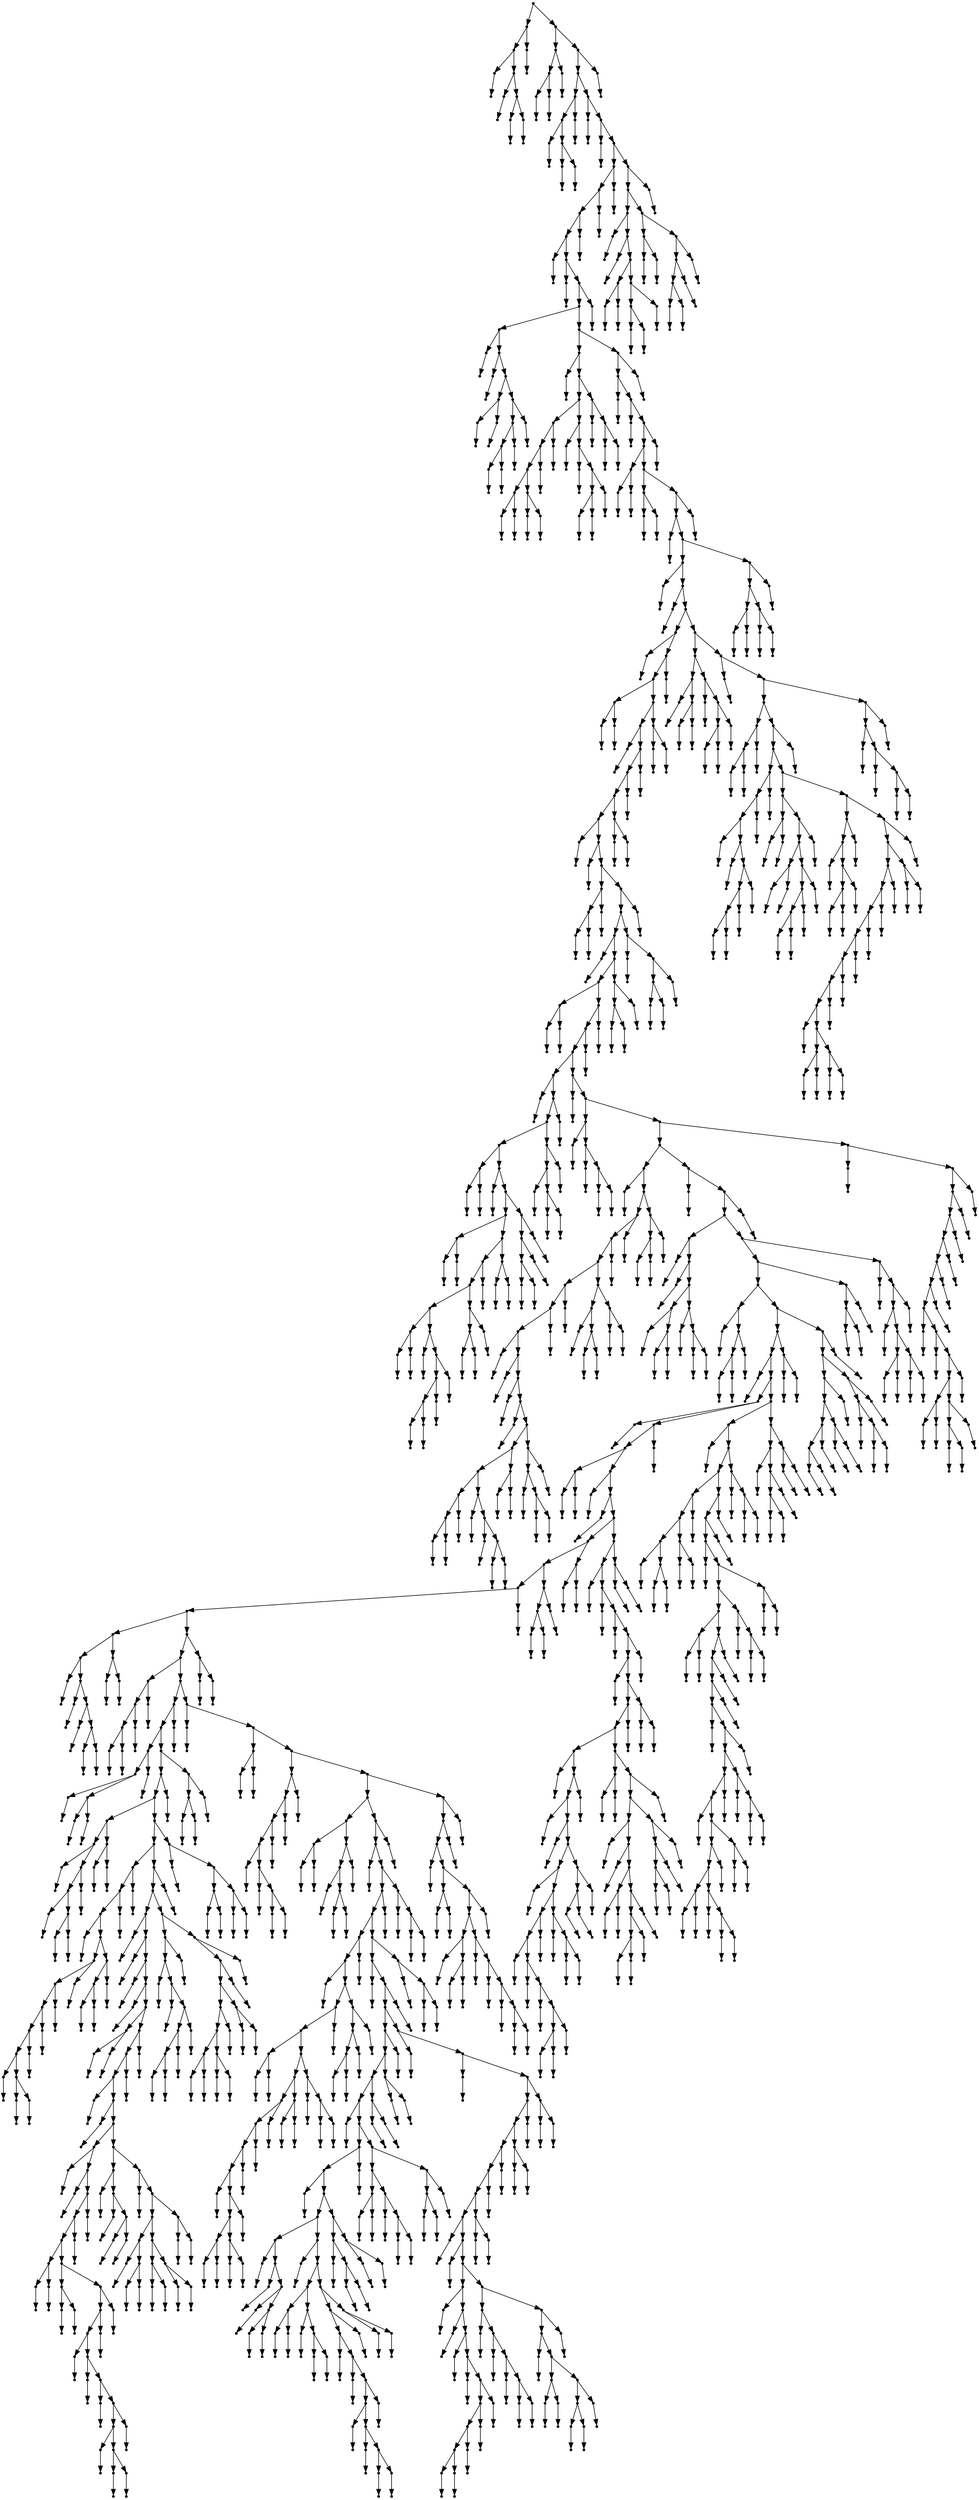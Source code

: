 digraph {
  1849 [shape=point];
  13 [shape=point];
  10 [shape=point];
  1 [shape=point];
  0 [shape=point];
  9 [shape=point];
  3 [shape=point];
  2 [shape=point];
  8 [shape=point];
  5 [shape=point];
  4 [shape=point];
  7 [shape=point];
  6 [shape=point];
  12 [shape=point];
  11 [shape=point];
  1848 [shape=point];
  21 [shape=point];
  18 [shape=point];
  15 [shape=point];
  14 [shape=point];
  17 [shape=point];
  16 [shape=point];
  20 [shape=point];
  19 [shape=point];
  1847 [shape=point];
  1844 [shape=point];
  32 [shape=point];
  29 [shape=point];
  23 [shape=point];
  22 [shape=point];
  28 [shape=point];
  25 [shape=point];
  24 [shape=point];
  27 [shape=point];
  26 [shape=point];
  31 [shape=point];
  30 [shape=point];
  1843 [shape=point];
  34 [shape=point];
  33 [shape=point];
  1842 [shape=point];
  36 [shape=point];
  35 [shape=point];
  1841 [shape=point];
  1799 [shape=point];
  1796 [shape=point];
  1793 [shape=point];
  1790 [shape=point];
  38 [shape=point];
  37 [shape=point];
  1789 [shape=point];
  40 [shape=point];
  39 [shape=point];
  1788 [shape=point];
  1785 [shape=point];
  63 [shape=point];
  42 [shape=point];
  41 [shape=point];
  62 [shape=point];
  44 [shape=point];
  43 [shape=point];
  61 [shape=point];
  49 [shape=point];
  46 [shape=point];
  45 [shape=point];
  48 [shape=point];
  47 [shape=point];
  60 [shape=point];
  57 [shape=point];
  54 [shape=point];
  51 [shape=point];
  50 [shape=point];
  53 [shape=point];
  52 [shape=point];
  56 [shape=point];
  55 [shape=point];
  59 [shape=point];
  58 [shape=point];
  1784 [shape=point];
  107 [shape=point];
  65 [shape=point];
  64 [shape=point];
  106 [shape=point];
  97 [shape=point];
  82 [shape=point];
  79 [shape=point];
  76 [shape=point];
  70 [shape=point];
  67 [shape=point];
  66 [shape=point];
  69 [shape=point];
  68 [shape=point];
  75 [shape=point];
  72 [shape=point];
  71 [shape=point];
  74 [shape=point];
  73 [shape=point];
  78 [shape=point];
  77 [shape=point];
  81 [shape=point];
  80 [shape=point];
  96 [shape=point];
  84 [shape=point];
  83 [shape=point];
  95 [shape=point];
  86 [shape=point];
  85 [shape=point];
  94 [shape=point];
  91 [shape=point];
  88 [shape=point];
  87 [shape=point];
  90 [shape=point];
  89 [shape=point];
  93 [shape=point];
  92 [shape=point];
  105 [shape=point];
  99 [shape=point];
  98 [shape=point];
  104 [shape=point];
  101 [shape=point];
  100 [shape=point];
  103 [shape=point];
  102 [shape=point];
  1783 [shape=point];
  1780 [shape=point];
  109 [shape=point];
  108 [shape=point];
  1779 [shape=point];
  111 [shape=point];
  110 [shape=point];
  1778 [shape=point];
  1775 [shape=point];
  116 [shape=point];
  113 [shape=point];
  112 [shape=point];
  115 [shape=point];
  114 [shape=point];
  1774 [shape=point];
  121 [shape=point];
  118 [shape=point];
  117 [shape=point];
  120 [shape=point];
  119 [shape=point];
  1773 [shape=point];
  1770 [shape=point];
  123 [shape=point];
  122 [shape=point];
  1769 [shape=point];
  1754 [shape=point];
  125 [shape=point];
  124 [shape=point];
  1753 [shape=point];
  127 [shape=point];
  126 [shape=point];
  1752 [shape=point];
  1593 [shape=point];
  129 [shape=point];
  128 [shape=point];
  1592 [shape=point];
  1589 [shape=point];
  134 [shape=point];
  131 [shape=point];
  130 [shape=point];
  133 [shape=point];
  132 [shape=point];
  1588 [shape=point];
  1582 [shape=point];
  136 [shape=point];
  135 [shape=point];
  1581 [shape=point];
  1578 [shape=point];
  1575 [shape=point];
  1569 [shape=point];
  138 [shape=point];
  137 [shape=point];
  1568 [shape=point];
  140 [shape=point];
  139 [shape=point];
  1567 [shape=point];
  148 [shape=point];
  145 [shape=point];
  142 [shape=point];
  141 [shape=point];
  144 [shape=point];
  143 [shape=point];
  147 [shape=point];
  146 [shape=point];
  1566 [shape=point];
  1563 [shape=point];
  1551 [shape=point];
  150 [shape=point];
  149 [shape=point];
  1550 [shape=point];
  1541 [shape=point];
  155 [shape=point];
  152 [shape=point];
  151 [shape=point];
  154 [shape=point];
  153 [shape=point];
  1540 [shape=point];
  1537 [shape=point];
  1534 [shape=point];
  238 [shape=point];
  157 [shape=point];
  156 [shape=point];
  237 [shape=point];
  234 [shape=point];
  222 [shape=point];
  162 [shape=point];
  159 [shape=point];
  158 [shape=point];
  161 [shape=point];
  160 [shape=point];
  221 [shape=point];
  164 [shape=point];
  163 [shape=point];
  220 [shape=point];
  208 [shape=point];
  169 [shape=point];
  166 [shape=point];
  165 [shape=point];
  168 [shape=point];
  167 [shape=point];
  207 [shape=point];
  201 [shape=point];
  198 [shape=point];
  189 [shape=point];
  174 [shape=point];
  171 [shape=point];
  170 [shape=point];
  173 [shape=point];
  172 [shape=point];
  188 [shape=point];
  176 [shape=point];
  175 [shape=point];
  187 [shape=point];
  184 [shape=point];
  181 [shape=point];
  178 [shape=point];
  177 [shape=point];
  180 [shape=point];
  179 [shape=point];
  183 [shape=point];
  182 [shape=point];
  186 [shape=point];
  185 [shape=point];
  197 [shape=point];
  194 [shape=point];
  191 [shape=point];
  190 [shape=point];
  193 [shape=point];
  192 [shape=point];
  196 [shape=point];
  195 [shape=point];
  200 [shape=point];
  199 [shape=point];
  206 [shape=point];
  203 [shape=point];
  202 [shape=point];
  205 [shape=point];
  204 [shape=point];
  219 [shape=point];
  216 [shape=point];
  213 [shape=point];
  210 [shape=point];
  209 [shape=point];
  212 [shape=point];
  211 [shape=point];
  215 [shape=point];
  214 [shape=point];
  218 [shape=point];
  217 [shape=point];
  233 [shape=point];
  230 [shape=point];
  224 [shape=point];
  223 [shape=point];
  229 [shape=point];
  226 [shape=point];
  225 [shape=point];
  228 [shape=point];
  227 [shape=point];
  232 [shape=point];
  231 [shape=point];
  236 [shape=point];
  235 [shape=point];
  1533 [shape=point];
  240 [shape=point];
  239 [shape=point];
  1532 [shape=point];
  251 [shape=point];
  242 [shape=point];
  241 [shape=point];
  250 [shape=point];
  244 [shape=point];
  243 [shape=point];
  249 [shape=point];
  246 [shape=point];
  245 [shape=point];
  248 [shape=point];
  247 [shape=point];
  1531 [shape=point];
  1486 [shape=point];
  340 [shape=point];
  253 [shape=point];
  252 [shape=point];
  339 [shape=point];
  330 [shape=point];
  327 [shape=point];
  324 [shape=point];
  309 [shape=point];
  306 [shape=point];
  303 [shape=point];
  255 [shape=point];
  254 [shape=point];
  302 [shape=point];
  257 [shape=point];
  256 [shape=point];
  301 [shape=point];
  259 [shape=point];
  258 [shape=point];
  300 [shape=point];
  261 [shape=point];
  260 [shape=point];
  299 [shape=point];
  287 [shape=point];
  281 [shape=point];
  269 [shape=point];
  266 [shape=point];
  263 [shape=point];
  262 [shape=point];
  265 [shape=point];
  264 [shape=point];
  268 [shape=point];
  267 [shape=point];
  280 [shape=point];
  271 [shape=point];
  270 [shape=point];
  279 [shape=point];
  273 [shape=point];
  272 [shape=point];
  278 [shape=point];
  275 [shape=point];
  274 [shape=point];
  277 [shape=point];
  276 [shape=point];
  286 [shape=point];
  283 [shape=point];
  282 [shape=point];
  285 [shape=point];
  284 [shape=point];
  298 [shape=point];
  295 [shape=point];
  289 [shape=point];
  288 [shape=point];
  294 [shape=point];
  291 [shape=point];
  290 [shape=point];
  293 [shape=point];
  292 [shape=point];
  297 [shape=point];
  296 [shape=point];
  305 [shape=point];
  304 [shape=point];
  308 [shape=point];
  307 [shape=point];
  323 [shape=point];
  317 [shape=point];
  311 [shape=point];
  310 [shape=point];
  316 [shape=point];
  313 [shape=point];
  312 [shape=point];
  315 [shape=point];
  314 [shape=point];
  322 [shape=point];
  319 [shape=point];
  318 [shape=point];
  321 [shape=point];
  320 [shape=point];
  326 [shape=point];
  325 [shape=point];
  329 [shape=point];
  328 [shape=point];
  338 [shape=point];
  335 [shape=point];
  332 [shape=point];
  331 [shape=point];
  334 [shape=point];
  333 [shape=point];
  337 [shape=point];
  336 [shape=point];
  1485 [shape=point];
  342 [shape=point];
  341 [shape=point];
  1484 [shape=point];
  1481 [shape=point];
  365 [shape=point];
  344 [shape=point];
  343 [shape=point];
  364 [shape=point];
  346 [shape=point];
  345 [shape=point];
  363 [shape=point];
  354 [shape=point];
  348 [shape=point];
  347 [shape=point];
  353 [shape=point];
  350 [shape=point];
  349 [shape=point];
  352 [shape=point];
  351 [shape=point];
  362 [shape=point];
  356 [shape=point];
  355 [shape=point];
  361 [shape=point];
  358 [shape=point];
  357 [shape=point];
  360 [shape=point];
  359 [shape=point];
  1480 [shape=point];
  1459 [shape=point];
  1450 [shape=point];
  376 [shape=point];
  367 [shape=point];
  366 [shape=point];
  375 [shape=point];
  372 [shape=point];
  369 [shape=point];
  368 [shape=point];
  371 [shape=point];
  370 [shape=point];
  374 [shape=point];
  373 [shape=point];
  1449 [shape=point];
  1416 [shape=point];
  1410 [shape=point];
  378 [shape=point];
  377 [shape=point];
  1409 [shape=point];
  1277 [shape=point];
  380 [shape=point];
  379 [shape=point];
  1276 [shape=point];
  1273 [shape=point];
  385 [shape=point];
  382 [shape=point];
  381 [shape=point];
  384 [shape=point];
  383 [shape=point];
  1272 [shape=point];
  387 [shape=point];
  386 [shape=point];
  1271 [shape=point];
  389 [shape=point];
  388 [shape=point];
  1270 [shape=point];
  1141 [shape=point];
  1135 [shape=point];
  1126 [shape=point];
  1123 [shape=point];
  409 [shape=point];
  403 [shape=point];
  391 [shape=point];
  390 [shape=point];
  402 [shape=point];
  393 [shape=point];
  392 [shape=point];
  401 [shape=point];
  395 [shape=point];
  394 [shape=point];
  400 [shape=point];
  397 [shape=point];
  396 [shape=point];
  399 [shape=point];
  398 [shape=point];
  408 [shape=point];
  405 [shape=point];
  404 [shape=point];
  407 [shape=point];
  406 [shape=point];
  1122 [shape=point];
  1116 [shape=point];
  420 [shape=point];
  417 [shape=point];
  414 [shape=point];
  411 [shape=point];
  410 [shape=point];
  413 [shape=point];
  412 [shape=point];
  416 [shape=point];
  415 [shape=point];
  419 [shape=point];
  418 [shape=point];
  1115 [shape=point];
  695 [shape=point];
  692 [shape=point];
  431 [shape=point];
  428 [shape=point];
  422 [shape=point];
  421 [shape=point];
  427 [shape=point];
  424 [shape=point];
  423 [shape=point];
  426 [shape=point];
  425 [shape=point];
  430 [shape=point];
  429 [shape=point];
  691 [shape=point];
  682 [shape=point];
  679 [shape=point];
  451 [shape=point];
  445 [shape=point];
  433 [shape=point];
  432 [shape=point];
  444 [shape=point];
  441 [shape=point];
  435 [shape=point];
  434 [shape=point];
  440 [shape=point];
  437 [shape=point];
  436 [shape=point];
  439 [shape=point];
  438 [shape=point];
  443 [shape=point];
  442 [shape=point];
  450 [shape=point];
  447 [shape=point];
  446 [shape=point];
  449 [shape=point];
  448 [shape=point];
  678 [shape=point];
  663 [shape=point];
  489 [shape=point];
  486 [shape=point];
  483 [shape=point];
  453 [shape=point];
  452 [shape=point];
  482 [shape=point];
  473 [shape=point];
  470 [shape=point];
  467 [shape=point];
  464 [shape=point];
  461 [shape=point];
  455 [shape=point];
  454 [shape=point];
  460 [shape=point];
  457 [shape=point];
  456 [shape=point];
  459 [shape=point];
  458 [shape=point];
  463 [shape=point];
  462 [shape=point];
  466 [shape=point];
  465 [shape=point];
  469 [shape=point];
  468 [shape=point];
  472 [shape=point];
  471 [shape=point];
  481 [shape=point];
  478 [shape=point];
  475 [shape=point];
  474 [shape=point];
  477 [shape=point];
  476 [shape=point];
  480 [shape=point];
  479 [shape=point];
  485 [shape=point];
  484 [shape=point];
  488 [shape=point];
  487 [shape=point];
  662 [shape=point];
  659 [shape=point];
  611 [shape=point];
  491 [shape=point];
  490 [shape=point];
  610 [shape=point];
  493 [shape=point];
  492 [shape=point];
  609 [shape=point];
  495 [shape=point];
  494 [shape=point];
  608 [shape=point];
  497 [shape=point];
  496 [shape=point];
  607 [shape=point];
  502 [shape=point];
  499 [shape=point];
  498 [shape=point];
  501 [shape=point];
  500 [shape=point];
  606 [shape=point];
  603 [shape=point];
  600 [shape=point];
  504 [shape=point];
  503 [shape=point];
  599 [shape=point];
  506 [shape=point];
  505 [shape=point];
  598 [shape=point];
  556 [shape=point];
  508 [shape=point];
  507 [shape=point];
  555 [shape=point];
  510 [shape=point];
  509 [shape=point];
  554 [shape=point];
  551 [shape=point];
  548 [shape=point];
  515 [shape=point];
  512 [shape=point];
  511 [shape=point];
  514 [shape=point];
  513 [shape=point];
  547 [shape=point];
  520 [shape=point];
  517 [shape=point];
  516 [shape=point];
  519 [shape=point];
  518 [shape=point];
  546 [shape=point];
  543 [shape=point];
  540 [shape=point];
  522 [shape=point];
  521 [shape=point];
  539 [shape=point];
  524 [shape=point];
  523 [shape=point];
  538 [shape=point];
  526 [shape=point];
  525 [shape=point];
  537 [shape=point];
  534 [shape=point];
  528 [shape=point];
  527 [shape=point];
  533 [shape=point];
  530 [shape=point];
  529 [shape=point];
  532 [shape=point];
  531 [shape=point];
  536 [shape=point];
  535 [shape=point];
  542 [shape=point];
  541 [shape=point];
  545 [shape=point];
  544 [shape=point];
  550 [shape=point];
  549 [shape=point];
  553 [shape=point];
  552 [shape=point];
  597 [shape=point];
  567 [shape=point];
  558 [shape=point];
  557 [shape=point];
  566 [shape=point];
  560 [shape=point];
  559 [shape=point];
  565 [shape=point];
  562 [shape=point];
  561 [shape=point];
  564 [shape=point];
  563 [shape=point];
  596 [shape=point];
  569 [shape=point];
  568 [shape=point];
  595 [shape=point];
  589 [shape=point];
  577 [shape=point];
  571 [shape=point];
  570 [shape=point];
  576 [shape=point];
  573 [shape=point];
  572 [shape=point];
  575 [shape=point];
  574 [shape=point];
  588 [shape=point];
  582 [shape=point];
  579 [shape=point];
  578 [shape=point];
  581 [shape=point];
  580 [shape=point];
  587 [shape=point];
  584 [shape=point];
  583 [shape=point];
  586 [shape=point];
  585 [shape=point];
  594 [shape=point];
  591 [shape=point];
  590 [shape=point];
  593 [shape=point];
  592 [shape=point];
  602 [shape=point];
  601 [shape=point];
  605 [shape=point];
  604 [shape=point];
  658 [shape=point];
  631 [shape=point];
  628 [shape=point];
  613 [shape=point];
  612 [shape=point];
  627 [shape=point];
  615 [shape=point];
  614 [shape=point];
  626 [shape=point];
  623 [shape=point];
  620 [shape=point];
  617 [shape=point];
  616 [shape=point];
  619 [shape=point];
  618 [shape=point];
  622 [shape=point];
  621 [shape=point];
  625 [shape=point];
  624 [shape=point];
  630 [shape=point];
  629 [shape=point];
  657 [shape=point];
  654 [shape=point];
  651 [shape=point];
  645 [shape=point];
  642 [shape=point];
  636 [shape=point];
  633 [shape=point];
  632 [shape=point];
  635 [shape=point];
  634 [shape=point];
  641 [shape=point];
  638 [shape=point];
  637 [shape=point];
  640 [shape=point];
  639 [shape=point];
  644 [shape=point];
  643 [shape=point];
  650 [shape=point];
  647 [shape=point];
  646 [shape=point];
  649 [shape=point];
  648 [shape=point];
  653 [shape=point];
  652 [shape=point];
  656 [shape=point];
  655 [shape=point];
  661 [shape=point];
  660 [shape=point];
  677 [shape=point];
  665 [shape=point];
  664 [shape=point];
  676 [shape=point];
  670 [shape=point];
  667 [shape=point];
  666 [shape=point];
  669 [shape=point];
  668 [shape=point];
  675 [shape=point];
  672 [shape=point];
  671 [shape=point];
  674 [shape=point];
  673 [shape=point];
  681 [shape=point];
  680 [shape=point];
  690 [shape=point];
  687 [shape=point];
  684 [shape=point];
  683 [shape=point];
  686 [shape=point];
  685 [shape=point];
  689 [shape=point];
  688 [shape=point];
  694 [shape=point];
  693 [shape=point];
  1114 [shape=point];
  697 [shape=point];
  696 [shape=point];
  1113 [shape=point];
  702 [shape=point];
  699 [shape=point];
  698 [shape=point];
  701 [shape=point];
  700 [shape=point];
  1112 [shape=point];
  722 [shape=point];
  719 [shape=point];
  716 [shape=point];
  713 [shape=point];
  704 [shape=point];
  703 [shape=point];
  712 [shape=point];
  706 [shape=point];
  705 [shape=point];
  711 [shape=point];
  708 [shape=point];
  707 [shape=point];
  710 [shape=point];
  709 [shape=point];
  715 [shape=point];
  714 [shape=point];
  718 [shape=point];
  717 [shape=point];
  721 [shape=point];
  720 [shape=point];
  1111 [shape=point];
  1069 [shape=point];
  739 [shape=point];
  727 [shape=point];
  724 [shape=point];
  723 [shape=point];
  726 [shape=point];
  725 [shape=point];
  738 [shape=point];
  735 [shape=point];
  729 [shape=point];
  728 [shape=point];
  734 [shape=point];
  731 [shape=point];
  730 [shape=point];
  733 [shape=point];
  732 [shape=point];
  737 [shape=point];
  736 [shape=point];
  1068 [shape=point];
  1065 [shape=point];
  741 [shape=point];
  740 [shape=point];
  1064 [shape=point];
  1055 [shape=point];
  1052 [shape=point];
  809 [shape=point];
  806 [shape=point];
  743 [shape=point];
  742 [shape=point];
  805 [shape=point];
  793 [shape=point];
  790 [shape=point];
  748 [shape=point];
  745 [shape=point];
  744 [shape=point];
  747 [shape=point];
  746 [shape=point];
  789 [shape=point];
  780 [shape=point];
  774 [shape=point];
  771 [shape=point];
  768 [shape=point];
  765 [shape=point];
  750 [shape=point];
  749 [shape=point];
  764 [shape=point];
  761 [shape=point];
  755 [shape=point];
  752 [shape=point];
  751 [shape=point];
  754 [shape=point];
  753 [shape=point];
  760 [shape=point];
  757 [shape=point];
  756 [shape=point];
  759 [shape=point];
  758 [shape=point];
  763 [shape=point];
  762 [shape=point];
  767 [shape=point];
  766 [shape=point];
  770 [shape=point];
  769 [shape=point];
  773 [shape=point];
  772 [shape=point];
  779 [shape=point];
  776 [shape=point];
  775 [shape=point];
  778 [shape=point];
  777 [shape=point];
  788 [shape=point];
  782 [shape=point];
  781 [shape=point];
  787 [shape=point];
  784 [shape=point];
  783 [shape=point];
  786 [shape=point];
  785 [shape=point];
  792 [shape=point];
  791 [shape=point];
  804 [shape=point];
  801 [shape=point];
  798 [shape=point];
  795 [shape=point];
  794 [shape=point];
  797 [shape=point];
  796 [shape=point];
  800 [shape=point];
  799 [shape=point];
  803 [shape=point];
  802 [shape=point];
  808 [shape=point];
  807 [shape=point];
  1051 [shape=point];
  1042 [shape=point];
  811 [shape=point];
  810 [shape=point];
  1041 [shape=point];
  1038 [shape=point];
  936 [shape=point];
  933 [shape=point];
  927 [shape=point];
  921 [shape=point];
  813 [shape=point];
  812 [shape=point];
  920 [shape=point];
  896 [shape=point];
  893 [shape=point];
  815 [shape=point];
  814 [shape=point];
  892 [shape=point];
  877 [shape=point];
  829 [shape=point];
  817 [shape=point];
  816 [shape=point];
  828 [shape=point];
  819 [shape=point];
  818 [shape=point];
  827 [shape=point];
  821 [shape=point];
  820 [shape=point];
  826 [shape=point];
  823 [shape=point];
  822 [shape=point];
  825 [shape=point];
  824 [shape=point];
  876 [shape=point];
  831 [shape=point];
  830 [shape=point];
  875 [shape=point];
  845 [shape=point];
  836 [shape=point];
  833 [shape=point];
  832 [shape=point];
  835 [shape=point];
  834 [shape=point];
  844 [shape=point];
  838 [shape=point];
  837 [shape=point];
  843 [shape=point];
  840 [shape=point];
  839 [shape=point];
  842 [shape=point];
  841 [shape=point];
  874 [shape=point];
  868 [shape=point];
  865 [shape=point];
  847 [shape=point];
  846 [shape=point];
  864 [shape=point];
  849 [shape=point];
  848 [shape=point];
  863 [shape=point];
  860 [shape=point];
  851 [shape=point];
  850 [shape=point];
  859 [shape=point];
  853 [shape=point];
  852 [shape=point];
  858 [shape=point];
  855 [shape=point];
  854 [shape=point];
  857 [shape=point];
  856 [shape=point];
  862 [shape=point];
  861 [shape=point];
  867 [shape=point];
  866 [shape=point];
  873 [shape=point];
  870 [shape=point];
  869 [shape=point];
  872 [shape=point];
  871 [shape=point];
  891 [shape=point];
  885 [shape=point];
  879 [shape=point];
  878 [shape=point];
  884 [shape=point];
  881 [shape=point];
  880 [shape=point];
  883 [shape=point];
  882 [shape=point];
  890 [shape=point];
  887 [shape=point];
  886 [shape=point];
  889 [shape=point];
  888 [shape=point];
  895 [shape=point];
  894 [shape=point];
  919 [shape=point];
  910 [shape=point];
  901 [shape=point];
  898 [shape=point];
  897 [shape=point];
  900 [shape=point];
  899 [shape=point];
  909 [shape=point];
  903 [shape=point];
  902 [shape=point];
  908 [shape=point];
  905 [shape=point];
  904 [shape=point];
  907 [shape=point];
  906 [shape=point];
  918 [shape=point];
  915 [shape=point];
  912 [shape=point];
  911 [shape=point];
  914 [shape=point];
  913 [shape=point];
  917 [shape=point];
  916 [shape=point];
  926 [shape=point];
  923 [shape=point];
  922 [shape=point];
  925 [shape=point];
  924 [shape=point];
  932 [shape=point];
  929 [shape=point];
  928 [shape=point];
  931 [shape=point];
  930 [shape=point];
  935 [shape=point];
  934 [shape=point];
  1037 [shape=point];
  938 [shape=point];
  937 [shape=point];
  1036 [shape=point];
  940 [shape=point];
  939 [shape=point];
  1035 [shape=point];
  1029 [shape=point];
  1026 [shape=point];
  1020 [shape=point];
  1017 [shape=point];
  1014 [shape=point];
  1008 [shape=point];
  942 [shape=point];
  941 [shape=point];
  1007 [shape=point];
  944 [shape=point];
  943 [shape=point];
  1006 [shape=point];
  970 [shape=point];
  946 [shape=point];
  945 [shape=point];
  969 [shape=point];
  948 [shape=point];
  947 [shape=point];
  968 [shape=point];
  950 [shape=point];
  949 [shape=point];
  967 [shape=point];
  952 [shape=point];
  951 [shape=point];
  966 [shape=point];
  963 [shape=point];
  960 [shape=point];
  957 [shape=point];
  954 [shape=point];
  953 [shape=point];
  956 [shape=point];
  955 [shape=point];
  959 [shape=point];
  958 [shape=point];
  962 [shape=point];
  961 [shape=point];
  965 [shape=point];
  964 [shape=point];
  1005 [shape=point];
  984 [shape=point];
  972 [shape=point];
  971 [shape=point];
  983 [shape=point];
  974 [shape=point];
  973 [shape=point];
  982 [shape=point];
  976 [shape=point];
  975 [shape=point];
  981 [shape=point];
  978 [shape=point];
  977 [shape=point];
  980 [shape=point];
  979 [shape=point];
  1004 [shape=point];
  1001 [shape=point];
  986 [shape=point];
  985 [shape=point];
  1000 [shape=point];
  991 [shape=point];
  988 [shape=point];
  987 [shape=point];
  990 [shape=point];
  989 [shape=point];
  999 [shape=point];
  996 [shape=point];
  993 [shape=point];
  992 [shape=point];
  995 [shape=point];
  994 [shape=point];
  998 [shape=point];
  997 [shape=point];
  1003 [shape=point];
  1002 [shape=point];
  1013 [shape=point];
  1010 [shape=point];
  1009 [shape=point];
  1012 [shape=point];
  1011 [shape=point];
  1016 [shape=point];
  1015 [shape=point];
  1019 [shape=point];
  1018 [shape=point];
  1025 [shape=point];
  1022 [shape=point];
  1021 [shape=point];
  1024 [shape=point];
  1023 [shape=point];
  1028 [shape=point];
  1027 [shape=point];
  1034 [shape=point];
  1031 [shape=point];
  1030 [shape=point];
  1033 [shape=point];
  1032 [shape=point];
  1040 [shape=point];
  1039 [shape=point];
  1050 [shape=point];
  1044 [shape=point];
  1043 [shape=point];
  1049 [shape=point];
  1046 [shape=point];
  1045 [shape=point];
  1048 [shape=point];
  1047 [shape=point];
  1054 [shape=point];
  1053 [shape=point];
  1063 [shape=point];
  1057 [shape=point];
  1056 [shape=point];
  1062 [shape=point];
  1059 [shape=point];
  1058 [shape=point];
  1061 [shape=point];
  1060 [shape=point];
  1067 [shape=point];
  1066 [shape=point];
  1110 [shape=point];
  1107 [shape=point];
  1104 [shape=point];
  1071 [shape=point];
  1070 [shape=point];
  1103 [shape=point];
  1076 [shape=point];
  1073 [shape=point];
  1072 [shape=point];
  1075 [shape=point];
  1074 [shape=point];
  1102 [shape=point];
  1099 [shape=point];
  1084 [shape=point];
  1078 [shape=point];
  1077 [shape=point];
  1083 [shape=point];
  1080 [shape=point];
  1079 [shape=point];
  1082 [shape=point];
  1081 [shape=point];
  1098 [shape=point];
  1086 [shape=point];
  1085 [shape=point];
  1097 [shape=point];
  1088 [shape=point];
  1087 [shape=point];
  1096 [shape=point];
  1090 [shape=point];
  1089 [shape=point];
  1095 [shape=point];
  1092 [shape=point];
  1091 [shape=point];
  1094 [shape=point];
  1093 [shape=point];
  1101 [shape=point];
  1100 [shape=point];
  1106 [shape=point];
  1105 [shape=point];
  1109 [shape=point];
  1108 [shape=point];
  1121 [shape=point];
  1118 [shape=point];
  1117 [shape=point];
  1120 [shape=point];
  1119 [shape=point];
  1125 [shape=point];
  1124 [shape=point];
  1134 [shape=point];
  1131 [shape=point];
  1128 [shape=point];
  1127 [shape=point];
  1130 [shape=point];
  1129 [shape=point];
  1133 [shape=point];
  1132 [shape=point];
  1140 [shape=point];
  1137 [shape=point];
  1136 [shape=point];
  1139 [shape=point];
  1138 [shape=point];
  1269 [shape=point];
  1263 [shape=point];
  1143 [shape=point];
  1142 [shape=point];
  1262 [shape=point];
  1145 [shape=point];
  1144 [shape=point];
  1261 [shape=point];
  1147 [shape=point];
  1146 [shape=point];
  1260 [shape=point];
  1257 [shape=point];
  1149 [shape=point];
  1148 [shape=point];
  1256 [shape=point];
  1250 [shape=point];
  1247 [shape=point];
  1202 [shape=point];
  1151 [shape=point];
  1150 [shape=point];
  1201 [shape=point];
  1198 [shape=point];
  1153 [shape=point];
  1152 [shape=point];
  1197 [shape=point];
  1155 [shape=point];
  1154 [shape=point];
  1196 [shape=point];
  1187 [shape=point];
  1157 [shape=point];
  1156 [shape=point];
  1186 [shape=point];
  1177 [shape=point];
  1174 [shape=point];
  1159 [shape=point];
  1158 [shape=point];
  1173 [shape=point];
  1161 [shape=point];
  1160 [shape=point];
  1172 [shape=point];
  1163 [shape=point];
  1162 [shape=point];
  1171 [shape=point];
  1168 [shape=point];
  1165 [shape=point];
  1164 [shape=point];
  1167 [shape=point];
  1166 [shape=point];
  1170 [shape=point];
  1169 [shape=point];
  1176 [shape=point];
  1175 [shape=point];
  1185 [shape=point];
  1179 [shape=point];
  1178 [shape=point];
  1184 [shape=point];
  1181 [shape=point];
  1180 [shape=point];
  1183 [shape=point];
  1182 [shape=point];
  1195 [shape=point];
  1192 [shape=point];
  1189 [shape=point];
  1188 [shape=point];
  1191 [shape=point];
  1190 [shape=point];
  1194 [shape=point];
  1193 [shape=point];
  1200 [shape=point];
  1199 [shape=point];
  1246 [shape=point];
  1207 [shape=point];
  1204 [shape=point];
  1203 [shape=point];
  1206 [shape=point];
  1205 [shape=point];
  1245 [shape=point];
  1242 [shape=point];
  1230 [shape=point];
  1209 [shape=point];
  1208 [shape=point];
  1229 [shape=point];
  1211 [shape=point];
  1210 [shape=point];
  1228 [shape=point];
  1216 [shape=point];
  1213 [shape=point];
  1212 [shape=point];
  1215 [shape=point];
  1214 [shape=point];
  1227 [shape=point];
  1224 [shape=point];
  1221 [shape=point];
  1218 [shape=point];
  1217 [shape=point];
  1220 [shape=point];
  1219 [shape=point];
  1223 [shape=point];
  1222 [shape=point];
  1226 [shape=point];
  1225 [shape=point];
  1241 [shape=point];
  1238 [shape=point];
  1235 [shape=point];
  1232 [shape=point];
  1231 [shape=point];
  1234 [shape=point];
  1233 [shape=point];
  1237 [shape=point];
  1236 [shape=point];
  1240 [shape=point];
  1239 [shape=point];
  1244 [shape=point];
  1243 [shape=point];
  1249 [shape=point];
  1248 [shape=point];
  1255 [shape=point];
  1252 [shape=point];
  1251 [shape=point];
  1254 [shape=point];
  1253 [shape=point];
  1259 [shape=point];
  1258 [shape=point];
  1268 [shape=point];
  1265 [shape=point];
  1264 [shape=point];
  1267 [shape=point];
  1266 [shape=point];
  1275 [shape=point];
  1274 [shape=point];
  1408 [shape=point];
  1390 [shape=point];
  1279 [shape=point];
  1278 [shape=point];
  1389 [shape=point];
  1380 [shape=point];
  1296 [shape=point];
  1293 [shape=point];
  1287 [shape=point];
  1281 [shape=point];
  1280 [shape=point];
  1286 [shape=point];
  1283 [shape=point];
  1282 [shape=point];
  1285 [shape=point];
  1284 [shape=point];
  1292 [shape=point];
  1289 [shape=point];
  1288 [shape=point];
  1291 [shape=point];
  1290 [shape=point];
  1295 [shape=point];
  1294 [shape=point];
  1379 [shape=point];
  1376 [shape=point];
  1373 [shape=point];
  1298 [shape=point];
  1297 [shape=point];
  1372 [shape=point];
  1366 [shape=point];
  1357 [shape=point];
  1303 [shape=point];
  1300 [shape=point];
  1299 [shape=point];
  1302 [shape=point];
  1301 [shape=point];
  1356 [shape=point];
  1353 [shape=point];
  1350 [shape=point];
  1347 [shape=point];
  1305 [shape=point];
  1304 [shape=point];
  1346 [shape=point];
  1343 [shape=point];
  1334 [shape=point];
  1331 [shape=point];
  1307 [shape=point];
  1306 [shape=point];
  1330 [shape=point];
  1324 [shape=point];
  1321 [shape=point];
  1312 [shape=point];
  1309 [shape=point];
  1308 [shape=point];
  1311 [shape=point];
  1310 [shape=point];
  1320 [shape=point];
  1314 [shape=point];
  1313 [shape=point];
  1319 [shape=point];
  1316 [shape=point];
  1315 [shape=point];
  1318 [shape=point];
  1317 [shape=point];
  1323 [shape=point];
  1322 [shape=point];
  1329 [shape=point];
  1326 [shape=point];
  1325 [shape=point];
  1328 [shape=point];
  1327 [shape=point];
  1333 [shape=point];
  1332 [shape=point];
  1342 [shape=point];
  1336 [shape=point];
  1335 [shape=point];
  1341 [shape=point];
  1338 [shape=point];
  1337 [shape=point];
  1340 [shape=point];
  1339 [shape=point];
  1345 [shape=point];
  1344 [shape=point];
  1349 [shape=point];
  1348 [shape=point];
  1352 [shape=point];
  1351 [shape=point];
  1355 [shape=point];
  1354 [shape=point];
  1365 [shape=point];
  1359 [shape=point];
  1358 [shape=point];
  1364 [shape=point];
  1361 [shape=point];
  1360 [shape=point];
  1363 [shape=point];
  1362 [shape=point];
  1371 [shape=point];
  1368 [shape=point];
  1367 [shape=point];
  1370 [shape=point];
  1369 [shape=point];
  1375 [shape=point];
  1374 [shape=point];
  1378 [shape=point];
  1377 [shape=point];
  1388 [shape=point];
  1382 [shape=point];
  1381 [shape=point];
  1387 [shape=point];
  1384 [shape=point];
  1383 [shape=point];
  1386 [shape=point];
  1385 [shape=point];
  1407 [shape=point];
  1401 [shape=point];
  1392 [shape=point];
  1391 [shape=point];
  1400 [shape=point];
  1397 [shape=point];
  1394 [shape=point];
  1393 [shape=point];
  1396 [shape=point];
  1395 [shape=point];
  1399 [shape=point];
  1398 [shape=point];
  1406 [shape=point];
  1403 [shape=point];
  1402 [shape=point];
  1405 [shape=point];
  1404 [shape=point];
  1415 [shape=point];
  1412 [shape=point];
  1411 [shape=point];
  1414 [shape=point];
  1413 [shape=point];
  1448 [shape=point];
  1445 [shape=point];
  1433 [shape=point];
  1430 [shape=point];
  1424 [shape=point];
  1421 [shape=point];
  1418 [shape=point];
  1417 [shape=point];
  1420 [shape=point];
  1419 [shape=point];
  1423 [shape=point];
  1422 [shape=point];
  1429 [shape=point];
  1426 [shape=point];
  1425 [shape=point];
  1428 [shape=point];
  1427 [shape=point];
  1432 [shape=point];
  1431 [shape=point];
  1444 [shape=point];
  1441 [shape=point];
  1435 [shape=point];
  1434 [shape=point];
  1440 [shape=point];
  1437 [shape=point];
  1436 [shape=point];
  1439 [shape=point];
  1438 [shape=point];
  1443 [shape=point];
  1442 [shape=point];
  1447 [shape=point];
  1446 [shape=point];
  1458 [shape=point];
  1455 [shape=point];
  1452 [shape=point];
  1451 [shape=point];
  1454 [shape=point];
  1453 [shape=point];
  1457 [shape=point];
  1456 [shape=point];
  1479 [shape=point];
  1461 [shape=point];
  1460 [shape=point];
  1478 [shape=point];
  1475 [shape=point];
  1463 [shape=point];
  1462 [shape=point];
  1474 [shape=point];
  1468 [shape=point];
  1465 [shape=point];
  1464 [shape=point];
  1467 [shape=point];
  1466 [shape=point];
  1473 [shape=point];
  1470 [shape=point];
  1469 [shape=point];
  1472 [shape=point];
  1471 [shape=point];
  1477 [shape=point];
  1476 [shape=point];
  1483 [shape=point];
  1482 [shape=point];
  1530 [shape=point];
  1488 [shape=point];
  1487 [shape=point];
  1529 [shape=point];
  1526 [shape=point];
  1523 [shape=point];
  1520 [shape=point];
  1517 [shape=point];
  1514 [shape=point];
  1511 [shape=point];
  1490 [shape=point];
  1489 [shape=point];
  1510 [shape=point];
  1492 [shape=point];
  1491 [shape=point];
  1509 [shape=point];
  1506 [shape=point];
  1497 [shape=point];
  1494 [shape=point];
  1493 [shape=point];
  1496 [shape=point];
  1495 [shape=point];
  1505 [shape=point];
  1502 [shape=point];
  1499 [shape=point];
  1498 [shape=point];
  1501 [shape=point];
  1500 [shape=point];
  1504 [shape=point];
  1503 [shape=point];
  1508 [shape=point];
  1507 [shape=point];
  1513 [shape=point];
  1512 [shape=point];
  1516 [shape=point];
  1515 [shape=point];
  1519 [shape=point];
  1518 [shape=point];
  1522 [shape=point];
  1521 [shape=point];
  1525 [shape=point];
  1524 [shape=point];
  1528 [shape=point];
  1527 [shape=point];
  1536 [shape=point];
  1535 [shape=point];
  1539 [shape=point];
  1538 [shape=point];
  1549 [shape=point];
  1546 [shape=point];
  1543 [shape=point];
  1542 [shape=point];
  1545 [shape=point];
  1544 [shape=point];
  1548 [shape=point];
  1547 [shape=point];
  1562 [shape=point];
  1553 [shape=point];
  1552 [shape=point];
  1561 [shape=point];
  1558 [shape=point];
  1555 [shape=point];
  1554 [shape=point];
  1557 [shape=point];
  1556 [shape=point];
  1560 [shape=point];
  1559 [shape=point];
  1565 [shape=point];
  1564 [shape=point];
  1574 [shape=point];
  1571 [shape=point];
  1570 [shape=point];
  1573 [shape=point];
  1572 [shape=point];
  1577 [shape=point];
  1576 [shape=point];
  1580 [shape=point];
  1579 [shape=point];
  1587 [shape=point];
  1584 [shape=point];
  1583 [shape=point];
  1586 [shape=point];
  1585 [shape=point];
  1591 [shape=point];
  1590 [shape=point];
  1751 [shape=point];
  1613 [shape=point];
  1601 [shape=point];
  1595 [shape=point];
  1594 [shape=point];
  1600 [shape=point];
  1597 [shape=point];
  1596 [shape=point];
  1599 [shape=point];
  1598 [shape=point];
  1612 [shape=point];
  1603 [shape=point];
  1602 [shape=point];
  1611 [shape=point];
  1608 [shape=point];
  1605 [shape=point];
  1604 [shape=point];
  1607 [shape=point];
  1606 [shape=point];
  1610 [shape=point];
  1609 [shape=point];
  1750 [shape=point];
  1615 [shape=point];
  1614 [shape=point];
  1749 [shape=point];
  1734 [shape=point];
  1623 [shape=point];
  1620 [shape=point];
  1617 [shape=point];
  1616 [shape=point];
  1619 [shape=point];
  1618 [shape=point];
  1622 [shape=point];
  1621 [shape=point];
  1733 [shape=point];
  1730 [shape=point];
  1646 [shape=point];
  1643 [shape=point];
  1640 [shape=point];
  1625 [shape=point];
  1624 [shape=point];
  1639 [shape=point];
  1627 [shape=point];
  1626 [shape=point];
  1638 [shape=point];
  1635 [shape=point];
  1632 [shape=point];
  1629 [shape=point];
  1628 [shape=point];
  1631 [shape=point];
  1630 [shape=point];
  1634 [shape=point];
  1633 [shape=point];
  1637 [shape=point];
  1636 [shape=point];
  1642 [shape=point];
  1641 [shape=point];
  1645 [shape=point];
  1644 [shape=point];
  1729 [shape=point];
  1672 [shape=point];
  1651 [shape=point];
  1648 [shape=point];
  1647 [shape=point];
  1650 [shape=point];
  1649 [shape=point];
  1671 [shape=point];
  1668 [shape=point];
  1656 [shape=point];
  1653 [shape=point];
  1652 [shape=point];
  1655 [shape=point];
  1654 [shape=point];
  1667 [shape=point];
  1664 [shape=point];
  1661 [shape=point];
  1658 [shape=point];
  1657 [shape=point];
  1660 [shape=point];
  1659 [shape=point];
  1663 [shape=point];
  1662 [shape=point];
  1666 [shape=point];
  1665 [shape=point];
  1670 [shape=point];
  1669 [shape=point];
  1728 [shape=point];
  1686 [shape=point];
  1683 [shape=point];
  1674 [shape=point];
  1673 [shape=point];
  1682 [shape=point];
  1679 [shape=point];
  1676 [shape=point];
  1675 [shape=point];
  1678 [shape=point];
  1677 [shape=point];
  1681 [shape=point];
  1680 [shape=point];
  1685 [shape=point];
  1684 [shape=point];
  1727 [shape=point];
  1724 [shape=point];
  1718 [shape=point];
  1715 [shape=point];
  1712 [shape=point];
  1709 [shape=point];
  1706 [shape=point];
  1703 [shape=point];
  1700 [shape=point];
  1688 [shape=point];
  1687 [shape=point];
  1699 [shape=point];
  1693 [shape=point];
  1690 [shape=point];
  1689 [shape=point];
  1692 [shape=point];
  1691 [shape=point];
  1698 [shape=point];
  1695 [shape=point];
  1694 [shape=point];
  1697 [shape=point];
  1696 [shape=point];
  1702 [shape=point];
  1701 [shape=point];
  1705 [shape=point];
  1704 [shape=point];
  1708 [shape=point];
  1707 [shape=point];
  1711 [shape=point];
  1710 [shape=point];
  1714 [shape=point];
  1713 [shape=point];
  1717 [shape=point];
  1716 [shape=point];
  1723 [shape=point];
  1720 [shape=point];
  1719 [shape=point];
  1722 [shape=point];
  1721 [shape=point];
  1726 [shape=point];
  1725 [shape=point];
  1732 [shape=point];
  1731 [shape=point];
  1748 [shape=point];
  1745 [shape=point];
  1736 [shape=point];
  1735 [shape=point];
  1744 [shape=point];
  1738 [shape=point];
  1737 [shape=point];
  1743 [shape=point];
  1740 [shape=point];
  1739 [shape=point];
  1742 [shape=point];
  1741 [shape=point];
  1747 [shape=point];
  1746 [shape=point];
  1768 [shape=point];
  1765 [shape=point];
  1759 [shape=point];
  1756 [shape=point];
  1755 [shape=point];
  1758 [shape=point];
  1757 [shape=point];
  1764 [shape=point];
  1761 [shape=point];
  1760 [shape=point];
  1763 [shape=point];
  1762 [shape=point];
  1767 [shape=point];
  1766 [shape=point];
  1772 [shape=point];
  1771 [shape=point];
  1777 [shape=point];
  1776 [shape=point];
  1782 [shape=point];
  1781 [shape=point];
  1787 [shape=point];
  1786 [shape=point];
  1792 [shape=point];
  1791 [shape=point];
  1795 [shape=point];
  1794 [shape=point];
  1798 [shape=point];
  1797 [shape=point];
  1840 [shape=point];
  1837 [shape=point];
  1819 [shape=point];
  1801 [shape=point];
  1800 [shape=point];
  1818 [shape=point];
  1803 [shape=point];
  1802 [shape=point];
  1817 [shape=point];
  1808 [shape=point];
  1805 [shape=point];
  1804 [shape=point];
  1807 [shape=point];
  1806 [shape=point];
  1816 [shape=point];
  1813 [shape=point];
  1810 [shape=point];
  1809 [shape=point];
  1812 [shape=point];
  1811 [shape=point];
  1815 [shape=point];
  1814 [shape=point];
  1836 [shape=point];
  1824 [shape=point];
  1821 [shape=point];
  1820 [shape=point];
  1823 [shape=point];
  1822 [shape=point];
  1835 [shape=point];
  1832 [shape=point];
  1829 [shape=point];
  1826 [shape=point];
  1825 [shape=point];
  1828 [shape=point];
  1827 [shape=point];
  1831 [shape=point];
  1830 [shape=point];
  1834 [shape=point];
  1833 [shape=point];
  1839 [shape=point];
  1838 [shape=point];
  1846 [shape=point];
  1845 [shape=point];
1849 -> 13;
13 -> 10;
10 -> 1;
1 -> 0;
10 -> 9;
9 -> 3;
3 -> 2;
9 -> 8;
8 -> 5;
5 -> 4;
8 -> 7;
7 -> 6;
13 -> 12;
12 -> 11;
1849 -> 1848;
1848 -> 21;
21 -> 18;
18 -> 15;
15 -> 14;
18 -> 17;
17 -> 16;
21 -> 20;
20 -> 19;
1848 -> 1847;
1847 -> 1844;
1844 -> 32;
32 -> 29;
29 -> 23;
23 -> 22;
29 -> 28;
28 -> 25;
25 -> 24;
28 -> 27;
27 -> 26;
32 -> 31;
31 -> 30;
1844 -> 1843;
1843 -> 34;
34 -> 33;
1843 -> 1842;
1842 -> 36;
36 -> 35;
1842 -> 1841;
1841 -> 1799;
1799 -> 1796;
1796 -> 1793;
1793 -> 1790;
1790 -> 38;
38 -> 37;
1790 -> 1789;
1789 -> 40;
40 -> 39;
1789 -> 1788;
1788 -> 1785;
1785 -> 63;
63 -> 42;
42 -> 41;
63 -> 62;
62 -> 44;
44 -> 43;
62 -> 61;
61 -> 49;
49 -> 46;
46 -> 45;
49 -> 48;
48 -> 47;
61 -> 60;
60 -> 57;
57 -> 54;
54 -> 51;
51 -> 50;
54 -> 53;
53 -> 52;
57 -> 56;
56 -> 55;
60 -> 59;
59 -> 58;
1785 -> 1784;
1784 -> 107;
107 -> 65;
65 -> 64;
107 -> 106;
106 -> 97;
97 -> 82;
82 -> 79;
79 -> 76;
76 -> 70;
70 -> 67;
67 -> 66;
70 -> 69;
69 -> 68;
76 -> 75;
75 -> 72;
72 -> 71;
75 -> 74;
74 -> 73;
79 -> 78;
78 -> 77;
82 -> 81;
81 -> 80;
97 -> 96;
96 -> 84;
84 -> 83;
96 -> 95;
95 -> 86;
86 -> 85;
95 -> 94;
94 -> 91;
91 -> 88;
88 -> 87;
91 -> 90;
90 -> 89;
94 -> 93;
93 -> 92;
106 -> 105;
105 -> 99;
99 -> 98;
105 -> 104;
104 -> 101;
101 -> 100;
104 -> 103;
103 -> 102;
1784 -> 1783;
1783 -> 1780;
1780 -> 109;
109 -> 108;
1780 -> 1779;
1779 -> 111;
111 -> 110;
1779 -> 1778;
1778 -> 1775;
1775 -> 116;
116 -> 113;
113 -> 112;
116 -> 115;
115 -> 114;
1775 -> 1774;
1774 -> 121;
121 -> 118;
118 -> 117;
121 -> 120;
120 -> 119;
1774 -> 1773;
1773 -> 1770;
1770 -> 123;
123 -> 122;
1770 -> 1769;
1769 -> 1754;
1754 -> 125;
125 -> 124;
1754 -> 1753;
1753 -> 127;
127 -> 126;
1753 -> 1752;
1752 -> 1593;
1593 -> 129;
129 -> 128;
1593 -> 1592;
1592 -> 1589;
1589 -> 134;
134 -> 131;
131 -> 130;
134 -> 133;
133 -> 132;
1589 -> 1588;
1588 -> 1582;
1582 -> 136;
136 -> 135;
1582 -> 1581;
1581 -> 1578;
1578 -> 1575;
1575 -> 1569;
1569 -> 138;
138 -> 137;
1569 -> 1568;
1568 -> 140;
140 -> 139;
1568 -> 1567;
1567 -> 148;
148 -> 145;
145 -> 142;
142 -> 141;
145 -> 144;
144 -> 143;
148 -> 147;
147 -> 146;
1567 -> 1566;
1566 -> 1563;
1563 -> 1551;
1551 -> 150;
150 -> 149;
1551 -> 1550;
1550 -> 1541;
1541 -> 155;
155 -> 152;
152 -> 151;
155 -> 154;
154 -> 153;
1541 -> 1540;
1540 -> 1537;
1537 -> 1534;
1534 -> 238;
238 -> 157;
157 -> 156;
238 -> 237;
237 -> 234;
234 -> 222;
222 -> 162;
162 -> 159;
159 -> 158;
162 -> 161;
161 -> 160;
222 -> 221;
221 -> 164;
164 -> 163;
221 -> 220;
220 -> 208;
208 -> 169;
169 -> 166;
166 -> 165;
169 -> 168;
168 -> 167;
208 -> 207;
207 -> 201;
201 -> 198;
198 -> 189;
189 -> 174;
174 -> 171;
171 -> 170;
174 -> 173;
173 -> 172;
189 -> 188;
188 -> 176;
176 -> 175;
188 -> 187;
187 -> 184;
184 -> 181;
181 -> 178;
178 -> 177;
181 -> 180;
180 -> 179;
184 -> 183;
183 -> 182;
187 -> 186;
186 -> 185;
198 -> 197;
197 -> 194;
194 -> 191;
191 -> 190;
194 -> 193;
193 -> 192;
197 -> 196;
196 -> 195;
201 -> 200;
200 -> 199;
207 -> 206;
206 -> 203;
203 -> 202;
206 -> 205;
205 -> 204;
220 -> 219;
219 -> 216;
216 -> 213;
213 -> 210;
210 -> 209;
213 -> 212;
212 -> 211;
216 -> 215;
215 -> 214;
219 -> 218;
218 -> 217;
234 -> 233;
233 -> 230;
230 -> 224;
224 -> 223;
230 -> 229;
229 -> 226;
226 -> 225;
229 -> 228;
228 -> 227;
233 -> 232;
232 -> 231;
237 -> 236;
236 -> 235;
1534 -> 1533;
1533 -> 240;
240 -> 239;
1533 -> 1532;
1532 -> 251;
251 -> 242;
242 -> 241;
251 -> 250;
250 -> 244;
244 -> 243;
250 -> 249;
249 -> 246;
246 -> 245;
249 -> 248;
248 -> 247;
1532 -> 1531;
1531 -> 1486;
1486 -> 340;
340 -> 253;
253 -> 252;
340 -> 339;
339 -> 330;
330 -> 327;
327 -> 324;
324 -> 309;
309 -> 306;
306 -> 303;
303 -> 255;
255 -> 254;
303 -> 302;
302 -> 257;
257 -> 256;
302 -> 301;
301 -> 259;
259 -> 258;
301 -> 300;
300 -> 261;
261 -> 260;
300 -> 299;
299 -> 287;
287 -> 281;
281 -> 269;
269 -> 266;
266 -> 263;
263 -> 262;
266 -> 265;
265 -> 264;
269 -> 268;
268 -> 267;
281 -> 280;
280 -> 271;
271 -> 270;
280 -> 279;
279 -> 273;
273 -> 272;
279 -> 278;
278 -> 275;
275 -> 274;
278 -> 277;
277 -> 276;
287 -> 286;
286 -> 283;
283 -> 282;
286 -> 285;
285 -> 284;
299 -> 298;
298 -> 295;
295 -> 289;
289 -> 288;
295 -> 294;
294 -> 291;
291 -> 290;
294 -> 293;
293 -> 292;
298 -> 297;
297 -> 296;
306 -> 305;
305 -> 304;
309 -> 308;
308 -> 307;
324 -> 323;
323 -> 317;
317 -> 311;
311 -> 310;
317 -> 316;
316 -> 313;
313 -> 312;
316 -> 315;
315 -> 314;
323 -> 322;
322 -> 319;
319 -> 318;
322 -> 321;
321 -> 320;
327 -> 326;
326 -> 325;
330 -> 329;
329 -> 328;
339 -> 338;
338 -> 335;
335 -> 332;
332 -> 331;
335 -> 334;
334 -> 333;
338 -> 337;
337 -> 336;
1486 -> 1485;
1485 -> 342;
342 -> 341;
1485 -> 1484;
1484 -> 1481;
1481 -> 365;
365 -> 344;
344 -> 343;
365 -> 364;
364 -> 346;
346 -> 345;
364 -> 363;
363 -> 354;
354 -> 348;
348 -> 347;
354 -> 353;
353 -> 350;
350 -> 349;
353 -> 352;
352 -> 351;
363 -> 362;
362 -> 356;
356 -> 355;
362 -> 361;
361 -> 358;
358 -> 357;
361 -> 360;
360 -> 359;
1481 -> 1480;
1480 -> 1459;
1459 -> 1450;
1450 -> 376;
376 -> 367;
367 -> 366;
376 -> 375;
375 -> 372;
372 -> 369;
369 -> 368;
372 -> 371;
371 -> 370;
375 -> 374;
374 -> 373;
1450 -> 1449;
1449 -> 1416;
1416 -> 1410;
1410 -> 378;
378 -> 377;
1410 -> 1409;
1409 -> 1277;
1277 -> 380;
380 -> 379;
1277 -> 1276;
1276 -> 1273;
1273 -> 385;
385 -> 382;
382 -> 381;
385 -> 384;
384 -> 383;
1273 -> 1272;
1272 -> 387;
387 -> 386;
1272 -> 1271;
1271 -> 389;
389 -> 388;
1271 -> 1270;
1270 -> 1141;
1141 -> 1135;
1135 -> 1126;
1126 -> 1123;
1123 -> 409;
409 -> 403;
403 -> 391;
391 -> 390;
403 -> 402;
402 -> 393;
393 -> 392;
402 -> 401;
401 -> 395;
395 -> 394;
401 -> 400;
400 -> 397;
397 -> 396;
400 -> 399;
399 -> 398;
409 -> 408;
408 -> 405;
405 -> 404;
408 -> 407;
407 -> 406;
1123 -> 1122;
1122 -> 1116;
1116 -> 420;
420 -> 417;
417 -> 414;
414 -> 411;
411 -> 410;
414 -> 413;
413 -> 412;
417 -> 416;
416 -> 415;
420 -> 419;
419 -> 418;
1116 -> 1115;
1115 -> 695;
695 -> 692;
692 -> 431;
431 -> 428;
428 -> 422;
422 -> 421;
428 -> 427;
427 -> 424;
424 -> 423;
427 -> 426;
426 -> 425;
431 -> 430;
430 -> 429;
692 -> 691;
691 -> 682;
682 -> 679;
679 -> 451;
451 -> 445;
445 -> 433;
433 -> 432;
445 -> 444;
444 -> 441;
441 -> 435;
435 -> 434;
441 -> 440;
440 -> 437;
437 -> 436;
440 -> 439;
439 -> 438;
444 -> 443;
443 -> 442;
451 -> 450;
450 -> 447;
447 -> 446;
450 -> 449;
449 -> 448;
679 -> 678;
678 -> 663;
663 -> 489;
489 -> 486;
486 -> 483;
483 -> 453;
453 -> 452;
483 -> 482;
482 -> 473;
473 -> 470;
470 -> 467;
467 -> 464;
464 -> 461;
461 -> 455;
455 -> 454;
461 -> 460;
460 -> 457;
457 -> 456;
460 -> 459;
459 -> 458;
464 -> 463;
463 -> 462;
467 -> 466;
466 -> 465;
470 -> 469;
469 -> 468;
473 -> 472;
472 -> 471;
482 -> 481;
481 -> 478;
478 -> 475;
475 -> 474;
478 -> 477;
477 -> 476;
481 -> 480;
480 -> 479;
486 -> 485;
485 -> 484;
489 -> 488;
488 -> 487;
663 -> 662;
662 -> 659;
659 -> 611;
611 -> 491;
491 -> 490;
611 -> 610;
610 -> 493;
493 -> 492;
610 -> 609;
609 -> 495;
495 -> 494;
609 -> 608;
608 -> 497;
497 -> 496;
608 -> 607;
607 -> 502;
502 -> 499;
499 -> 498;
502 -> 501;
501 -> 500;
607 -> 606;
606 -> 603;
603 -> 600;
600 -> 504;
504 -> 503;
600 -> 599;
599 -> 506;
506 -> 505;
599 -> 598;
598 -> 556;
556 -> 508;
508 -> 507;
556 -> 555;
555 -> 510;
510 -> 509;
555 -> 554;
554 -> 551;
551 -> 548;
548 -> 515;
515 -> 512;
512 -> 511;
515 -> 514;
514 -> 513;
548 -> 547;
547 -> 520;
520 -> 517;
517 -> 516;
520 -> 519;
519 -> 518;
547 -> 546;
546 -> 543;
543 -> 540;
540 -> 522;
522 -> 521;
540 -> 539;
539 -> 524;
524 -> 523;
539 -> 538;
538 -> 526;
526 -> 525;
538 -> 537;
537 -> 534;
534 -> 528;
528 -> 527;
534 -> 533;
533 -> 530;
530 -> 529;
533 -> 532;
532 -> 531;
537 -> 536;
536 -> 535;
543 -> 542;
542 -> 541;
546 -> 545;
545 -> 544;
551 -> 550;
550 -> 549;
554 -> 553;
553 -> 552;
598 -> 597;
597 -> 567;
567 -> 558;
558 -> 557;
567 -> 566;
566 -> 560;
560 -> 559;
566 -> 565;
565 -> 562;
562 -> 561;
565 -> 564;
564 -> 563;
597 -> 596;
596 -> 569;
569 -> 568;
596 -> 595;
595 -> 589;
589 -> 577;
577 -> 571;
571 -> 570;
577 -> 576;
576 -> 573;
573 -> 572;
576 -> 575;
575 -> 574;
589 -> 588;
588 -> 582;
582 -> 579;
579 -> 578;
582 -> 581;
581 -> 580;
588 -> 587;
587 -> 584;
584 -> 583;
587 -> 586;
586 -> 585;
595 -> 594;
594 -> 591;
591 -> 590;
594 -> 593;
593 -> 592;
603 -> 602;
602 -> 601;
606 -> 605;
605 -> 604;
659 -> 658;
658 -> 631;
631 -> 628;
628 -> 613;
613 -> 612;
628 -> 627;
627 -> 615;
615 -> 614;
627 -> 626;
626 -> 623;
623 -> 620;
620 -> 617;
617 -> 616;
620 -> 619;
619 -> 618;
623 -> 622;
622 -> 621;
626 -> 625;
625 -> 624;
631 -> 630;
630 -> 629;
658 -> 657;
657 -> 654;
654 -> 651;
651 -> 645;
645 -> 642;
642 -> 636;
636 -> 633;
633 -> 632;
636 -> 635;
635 -> 634;
642 -> 641;
641 -> 638;
638 -> 637;
641 -> 640;
640 -> 639;
645 -> 644;
644 -> 643;
651 -> 650;
650 -> 647;
647 -> 646;
650 -> 649;
649 -> 648;
654 -> 653;
653 -> 652;
657 -> 656;
656 -> 655;
662 -> 661;
661 -> 660;
678 -> 677;
677 -> 665;
665 -> 664;
677 -> 676;
676 -> 670;
670 -> 667;
667 -> 666;
670 -> 669;
669 -> 668;
676 -> 675;
675 -> 672;
672 -> 671;
675 -> 674;
674 -> 673;
682 -> 681;
681 -> 680;
691 -> 690;
690 -> 687;
687 -> 684;
684 -> 683;
687 -> 686;
686 -> 685;
690 -> 689;
689 -> 688;
695 -> 694;
694 -> 693;
1115 -> 1114;
1114 -> 697;
697 -> 696;
1114 -> 1113;
1113 -> 702;
702 -> 699;
699 -> 698;
702 -> 701;
701 -> 700;
1113 -> 1112;
1112 -> 722;
722 -> 719;
719 -> 716;
716 -> 713;
713 -> 704;
704 -> 703;
713 -> 712;
712 -> 706;
706 -> 705;
712 -> 711;
711 -> 708;
708 -> 707;
711 -> 710;
710 -> 709;
716 -> 715;
715 -> 714;
719 -> 718;
718 -> 717;
722 -> 721;
721 -> 720;
1112 -> 1111;
1111 -> 1069;
1069 -> 739;
739 -> 727;
727 -> 724;
724 -> 723;
727 -> 726;
726 -> 725;
739 -> 738;
738 -> 735;
735 -> 729;
729 -> 728;
735 -> 734;
734 -> 731;
731 -> 730;
734 -> 733;
733 -> 732;
738 -> 737;
737 -> 736;
1069 -> 1068;
1068 -> 1065;
1065 -> 741;
741 -> 740;
1065 -> 1064;
1064 -> 1055;
1055 -> 1052;
1052 -> 809;
809 -> 806;
806 -> 743;
743 -> 742;
806 -> 805;
805 -> 793;
793 -> 790;
790 -> 748;
748 -> 745;
745 -> 744;
748 -> 747;
747 -> 746;
790 -> 789;
789 -> 780;
780 -> 774;
774 -> 771;
771 -> 768;
768 -> 765;
765 -> 750;
750 -> 749;
765 -> 764;
764 -> 761;
761 -> 755;
755 -> 752;
752 -> 751;
755 -> 754;
754 -> 753;
761 -> 760;
760 -> 757;
757 -> 756;
760 -> 759;
759 -> 758;
764 -> 763;
763 -> 762;
768 -> 767;
767 -> 766;
771 -> 770;
770 -> 769;
774 -> 773;
773 -> 772;
780 -> 779;
779 -> 776;
776 -> 775;
779 -> 778;
778 -> 777;
789 -> 788;
788 -> 782;
782 -> 781;
788 -> 787;
787 -> 784;
784 -> 783;
787 -> 786;
786 -> 785;
793 -> 792;
792 -> 791;
805 -> 804;
804 -> 801;
801 -> 798;
798 -> 795;
795 -> 794;
798 -> 797;
797 -> 796;
801 -> 800;
800 -> 799;
804 -> 803;
803 -> 802;
809 -> 808;
808 -> 807;
1052 -> 1051;
1051 -> 1042;
1042 -> 811;
811 -> 810;
1042 -> 1041;
1041 -> 1038;
1038 -> 936;
936 -> 933;
933 -> 927;
927 -> 921;
921 -> 813;
813 -> 812;
921 -> 920;
920 -> 896;
896 -> 893;
893 -> 815;
815 -> 814;
893 -> 892;
892 -> 877;
877 -> 829;
829 -> 817;
817 -> 816;
829 -> 828;
828 -> 819;
819 -> 818;
828 -> 827;
827 -> 821;
821 -> 820;
827 -> 826;
826 -> 823;
823 -> 822;
826 -> 825;
825 -> 824;
877 -> 876;
876 -> 831;
831 -> 830;
876 -> 875;
875 -> 845;
845 -> 836;
836 -> 833;
833 -> 832;
836 -> 835;
835 -> 834;
845 -> 844;
844 -> 838;
838 -> 837;
844 -> 843;
843 -> 840;
840 -> 839;
843 -> 842;
842 -> 841;
875 -> 874;
874 -> 868;
868 -> 865;
865 -> 847;
847 -> 846;
865 -> 864;
864 -> 849;
849 -> 848;
864 -> 863;
863 -> 860;
860 -> 851;
851 -> 850;
860 -> 859;
859 -> 853;
853 -> 852;
859 -> 858;
858 -> 855;
855 -> 854;
858 -> 857;
857 -> 856;
863 -> 862;
862 -> 861;
868 -> 867;
867 -> 866;
874 -> 873;
873 -> 870;
870 -> 869;
873 -> 872;
872 -> 871;
892 -> 891;
891 -> 885;
885 -> 879;
879 -> 878;
885 -> 884;
884 -> 881;
881 -> 880;
884 -> 883;
883 -> 882;
891 -> 890;
890 -> 887;
887 -> 886;
890 -> 889;
889 -> 888;
896 -> 895;
895 -> 894;
920 -> 919;
919 -> 910;
910 -> 901;
901 -> 898;
898 -> 897;
901 -> 900;
900 -> 899;
910 -> 909;
909 -> 903;
903 -> 902;
909 -> 908;
908 -> 905;
905 -> 904;
908 -> 907;
907 -> 906;
919 -> 918;
918 -> 915;
915 -> 912;
912 -> 911;
915 -> 914;
914 -> 913;
918 -> 917;
917 -> 916;
927 -> 926;
926 -> 923;
923 -> 922;
926 -> 925;
925 -> 924;
933 -> 932;
932 -> 929;
929 -> 928;
932 -> 931;
931 -> 930;
936 -> 935;
935 -> 934;
1038 -> 1037;
1037 -> 938;
938 -> 937;
1037 -> 1036;
1036 -> 940;
940 -> 939;
1036 -> 1035;
1035 -> 1029;
1029 -> 1026;
1026 -> 1020;
1020 -> 1017;
1017 -> 1014;
1014 -> 1008;
1008 -> 942;
942 -> 941;
1008 -> 1007;
1007 -> 944;
944 -> 943;
1007 -> 1006;
1006 -> 970;
970 -> 946;
946 -> 945;
970 -> 969;
969 -> 948;
948 -> 947;
969 -> 968;
968 -> 950;
950 -> 949;
968 -> 967;
967 -> 952;
952 -> 951;
967 -> 966;
966 -> 963;
963 -> 960;
960 -> 957;
957 -> 954;
954 -> 953;
957 -> 956;
956 -> 955;
960 -> 959;
959 -> 958;
963 -> 962;
962 -> 961;
966 -> 965;
965 -> 964;
1006 -> 1005;
1005 -> 984;
984 -> 972;
972 -> 971;
984 -> 983;
983 -> 974;
974 -> 973;
983 -> 982;
982 -> 976;
976 -> 975;
982 -> 981;
981 -> 978;
978 -> 977;
981 -> 980;
980 -> 979;
1005 -> 1004;
1004 -> 1001;
1001 -> 986;
986 -> 985;
1001 -> 1000;
1000 -> 991;
991 -> 988;
988 -> 987;
991 -> 990;
990 -> 989;
1000 -> 999;
999 -> 996;
996 -> 993;
993 -> 992;
996 -> 995;
995 -> 994;
999 -> 998;
998 -> 997;
1004 -> 1003;
1003 -> 1002;
1014 -> 1013;
1013 -> 1010;
1010 -> 1009;
1013 -> 1012;
1012 -> 1011;
1017 -> 1016;
1016 -> 1015;
1020 -> 1019;
1019 -> 1018;
1026 -> 1025;
1025 -> 1022;
1022 -> 1021;
1025 -> 1024;
1024 -> 1023;
1029 -> 1028;
1028 -> 1027;
1035 -> 1034;
1034 -> 1031;
1031 -> 1030;
1034 -> 1033;
1033 -> 1032;
1041 -> 1040;
1040 -> 1039;
1051 -> 1050;
1050 -> 1044;
1044 -> 1043;
1050 -> 1049;
1049 -> 1046;
1046 -> 1045;
1049 -> 1048;
1048 -> 1047;
1055 -> 1054;
1054 -> 1053;
1064 -> 1063;
1063 -> 1057;
1057 -> 1056;
1063 -> 1062;
1062 -> 1059;
1059 -> 1058;
1062 -> 1061;
1061 -> 1060;
1068 -> 1067;
1067 -> 1066;
1111 -> 1110;
1110 -> 1107;
1107 -> 1104;
1104 -> 1071;
1071 -> 1070;
1104 -> 1103;
1103 -> 1076;
1076 -> 1073;
1073 -> 1072;
1076 -> 1075;
1075 -> 1074;
1103 -> 1102;
1102 -> 1099;
1099 -> 1084;
1084 -> 1078;
1078 -> 1077;
1084 -> 1083;
1083 -> 1080;
1080 -> 1079;
1083 -> 1082;
1082 -> 1081;
1099 -> 1098;
1098 -> 1086;
1086 -> 1085;
1098 -> 1097;
1097 -> 1088;
1088 -> 1087;
1097 -> 1096;
1096 -> 1090;
1090 -> 1089;
1096 -> 1095;
1095 -> 1092;
1092 -> 1091;
1095 -> 1094;
1094 -> 1093;
1102 -> 1101;
1101 -> 1100;
1107 -> 1106;
1106 -> 1105;
1110 -> 1109;
1109 -> 1108;
1122 -> 1121;
1121 -> 1118;
1118 -> 1117;
1121 -> 1120;
1120 -> 1119;
1126 -> 1125;
1125 -> 1124;
1135 -> 1134;
1134 -> 1131;
1131 -> 1128;
1128 -> 1127;
1131 -> 1130;
1130 -> 1129;
1134 -> 1133;
1133 -> 1132;
1141 -> 1140;
1140 -> 1137;
1137 -> 1136;
1140 -> 1139;
1139 -> 1138;
1270 -> 1269;
1269 -> 1263;
1263 -> 1143;
1143 -> 1142;
1263 -> 1262;
1262 -> 1145;
1145 -> 1144;
1262 -> 1261;
1261 -> 1147;
1147 -> 1146;
1261 -> 1260;
1260 -> 1257;
1257 -> 1149;
1149 -> 1148;
1257 -> 1256;
1256 -> 1250;
1250 -> 1247;
1247 -> 1202;
1202 -> 1151;
1151 -> 1150;
1202 -> 1201;
1201 -> 1198;
1198 -> 1153;
1153 -> 1152;
1198 -> 1197;
1197 -> 1155;
1155 -> 1154;
1197 -> 1196;
1196 -> 1187;
1187 -> 1157;
1157 -> 1156;
1187 -> 1186;
1186 -> 1177;
1177 -> 1174;
1174 -> 1159;
1159 -> 1158;
1174 -> 1173;
1173 -> 1161;
1161 -> 1160;
1173 -> 1172;
1172 -> 1163;
1163 -> 1162;
1172 -> 1171;
1171 -> 1168;
1168 -> 1165;
1165 -> 1164;
1168 -> 1167;
1167 -> 1166;
1171 -> 1170;
1170 -> 1169;
1177 -> 1176;
1176 -> 1175;
1186 -> 1185;
1185 -> 1179;
1179 -> 1178;
1185 -> 1184;
1184 -> 1181;
1181 -> 1180;
1184 -> 1183;
1183 -> 1182;
1196 -> 1195;
1195 -> 1192;
1192 -> 1189;
1189 -> 1188;
1192 -> 1191;
1191 -> 1190;
1195 -> 1194;
1194 -> 1193;
1201 -> 1200;
1200 -> 1199;
1247 -> 1246;
1246 -> 1207;
1207 -> 1204;
1204 -> 1203;
1207 -> 1206;
1206 -> 1205;
1246 -> 1245;
1245 -> 1242;
1242 -> 1230;
1230 -> 1209;
1209 -> 1208;
1230 -> 1229;
1229 -> 1211;
1211 -> 1210;
1229 -> 1228;
1228 -> 1216;
1216 -> 1213;
1213 -> 1212;
1216 -> 1215;
1215 -> 1214;
1228 -> 1227;
1227 -> 1224;
1224 -> 1221;
1221 -> 1218;
1218 -> 1217;
1221 -> 1220;
1220 -> 1219;
1224 -> 1223;
1223 -> 1222;
1227 -> 1226;
1226 -> 1225;
1242 -> 1241;
1241 -> 1238;
1238 -> 1235;
1235 -> 1232;
1232 -> 1231;
1235 -> 1234;
1234 -> 1233;
1238 -> 1237;
1237 -> 1236;
1241 -> 1240;
1240 -> 1239;
1245 -> 1244;
1244 -> 1243;
1250 -> 1249;
1249 -> 1248;
1256 -> 1255;
1255 -> 1252;
1252 -> 1251;
1255 -> 1254;
1254 -> 1253;
1260 -> 1259;
1259 -> 1258;
1269 -> 1268;
1268 -> 1265;
1265 -> 1264;
1268 -> 1267;
1267 -> 1266;
1276 -> 1275;
1275 -> 1274;
1409 -> 1408;
1408 -> 1390;
1390 -> 1279;
1279 -> 1278;
1390 -> 1389;
1389 -> 1380;
1380 -> 1296;
1296 -> 1293;
1293 -> 1287;
1287 -> 1281;
1281 -> 1280;
1287 -> 1286;
1286 -> 1283;
1283 -> 1282;
1286 -> 1285;
1285 -> 1284;
1293 -> 1292;
1292 -> 1289;
1289 -> 1288;
1292 -> 1291;
1291 -> 1290;
1296 -> 1295;
1295 -> 1294;
1380 -> 1379;
1379 -> 1376;
1376 -> 1373;
1373 -> 1298;
1298 -> 1297;
1373 -> 1372;
1372 -> 1366;
1366 -> 1357;
1357 -> 1303;
1303 -> 1300;
1300 -> 1299;
1303 -> 1302;
1302 -> 1301;
1357 -> 1356;
1356 -> 1353;
1353 -> 1350;
1350 -> 1347;
1347 -> 1305;
1305 -> 1304;
1347 -> 1346;
1346 -> 1343;
1343 -> 1334;
1334 -> 1331;
1331 -> 1307;
1307 -> 1306;
1331 -> 1330;
1330 -> 1324;
1324 -> 1321;
1321 -> 1312;
1312 -> 1309;
1309 -> 1308;
1312 -> 1311;
1311 -> 1310;
1321 -> 1320;
1320 -> 1314;
1314 -> 1313;
1320 -> 1319;
1319 -> 1316;
1316 -> 1315;
1319 -> 1318;
1318 -> 1317;
1324 -> 1323;
1323 -> 1322;
1330 -> 1329;
1329 -> 1326;
1326 -> 1325;
1329 -> 1328;
1328 -> 1327;
1334 -> 1333;
1333 -> 1332;
1343 -> 1342;
1342 -> 1336;
1336 -> 1335;
1342 -> 1341;
1341 -> 1338;
1338 -> 1337;
1341 -> 1340;
1340 -> 1339;
1346 -> 1345;
1345 -> 1344;
1350 -> 1349;
1349 -> 1348;
1353 -> 1352;
1352 -> 1351;
1356 -> 1355;
1355 -> 1354;
1366 -> 1365;
1365 -> 1359;
1359 -> 1358;
1365 -> 1364;
1364 -> 1361;
1361 -> 1360;
1364 -> 1363;
1363 -> 1362;
1372 -> 1371;
1371 -> 1368;
1368 -> 1367;
1371 -> 1370;
1370 -> 1369;
1376 -> 1375;
1375 -> 1374;
1379 -> 1378;
1378 -> 1377;
1389 -> 1388;
1388 -> 1382;
1382 -> 1381;
1388 -> 1387;
1387 -> 1384;
1384 -> 1383;
1387 -> 1386;
1386 -> 1385;
1408 -> 1407;
1407 -> 1401;
1401 -> 1392;
1392 -> 1391;
1401 -> 1400;
1400 -> 1397;
1397 -> 1394;
1394 -> 1393;
1397 -> 1396;
1396 -> 1395;
1400 -> 1399;
1399 -> 1398;
1407 -> 1406;
1406 -> 1403;
1403 -> 1402;
1406 -> 1405;
1405 -> 1404;
1416 -> 1415;
1415 -> 1412;
1412 -> 1411;
1415 -> 1414;
1414 -> 1413;
1449 -> 1448;
1448 -> 1445;
1445 -> 1433;
1433 -> 1430;
1430 -> 1424;
1424 -> 1421;
1421 -> 1418;
1418 -> 1417;
1421 -> 1420;
1420 -> 1419;
1424 -> 1423;
1423 -> 1422;
1430 -> 1429;
1429 -> 1426;
1426 -> 1425;
1429 -> 1428;
1428 -> 1427;
1433 -> 1432;
1432 -> 1431;
1445 -> 1444;
1444 -> 1441;
1441 -> 1435;
1435 -> 1434;
1441 -> 1440;
1440 -> 1437;
1437 -> 1436;
1440 -> 1439;
1439 -> 1438;
1444 -> 1443;
1443 -> 1442;
1448 -> 1447;
1447 -> 1446;
1459 -> 1458;
1458 -> 1455;
1455 -> 1452;
1452 -> 1451;
1455 -> 1454;
1454 -> 1453;
1458 -> 1457;
1457 -> 1456;
1480 -> 1479;
1479 -> 1461;
1461 -> 1460;
1479 -> 1478;
1478 -> 1475;
1475 -> 1463;
1463 -> 1462;
1475 -> 1474;
1474 -> 1468;
1468 -> 1465;
1465 -> 1464;
1468 -> 1467;
1467 -> 1466;
1474 -> 1473;
1473 -> 1470;
1470 -> 1469;
1473 -> 1472;
1472 -> 1471;
1478 -> 1477;
1477 -> 1476;
1484 -> 1483;
1483 -> 1482;
1531 -> 1530;
1530 -> 1488;
1488 -> 1487;
1530 -> 1529;
1529 -> 1526;
1526 -> 1523;
1523 -> 1520;
1520 -> 1517;
1517 -> 1514;
1514 -> 1511;
1511 -> 1490;
1490 -> 1489;
1511 -> 1510;
1510 -> 1492;
1492 -> 1491;
1510 -> 1509;
1509 -> 1506;
1506 -> 1497;
1497 -> 1494;
1494 -> 1493;
1497 -> 1496;
1496 -> 1495;
1506 -> 1505;
1505 -> 1502;
1502 -> 1499;
1499 -> 1498;
1502 -> 1501;
1501 -> 1500;
1505 -> 1504;
1504 -> 1503;
1509 -> 1508;
1508 -> 1507;
1514 -> 1513;
1513 -> 1512;
1517 -> 1516;
1516 -> 1515;
1520 -> 1519;
1519 -> 1518;
1523 -> 1522;
1522 -> 1521;
1526 -> 1525;
1525 -> 1524;
1529 -> 1528;
1528 -> 1527;
1537 -> 1536;
1536 -> 1535;
1540 -> 1539;
1539 -> 1538;
1550 -> 1549;
1549 -> 1546;
1546 -> 1543;
1543 -> 1542;
1546 -> 1545;
1545 -> 1544;
1549 -> 1548;
1548 -> 1547;
1563 -> 1562;
1562 -> 1553;
1553 -> 1552;
1562 -> 1561;
1561 -> 1558;
1558 -> 1555;
1555 -> 1554;
1558 -> 1557;
1557 -> 1556;
1561 -> 1560;
1560 -> 1559;
1566 -> 1565;
1565 -> 1564;
1575 -> 1574;
1574 -> 1571;
1571 -> 1570;
1574 -> 1573;
1573 -> 1572;
1578 -> 1577;
1577 -> 1576;
1581 -> 1580;
1580 -> 1579;
1588 -> 1587;
1587 -> 1584;
1584 -> 1583;
1587 -> 1586;
1586 -> 1585;
1592 -> 1591;
1591 -> 1590;
1752 -> 1751;
1751 -> 1613;
1613 -> 1601;
1601 -> 1595;
1595 -> 1594;
1601 -> 1600;
1600 -> 1597;
1597 -> 1596;
1600 -> 1599;
1599 -> 1598;
1613 -> 1612;
1612 -> 1603;
1603 -> 1602;
1612 -> 1611;
1611 -> 1608;
1608 -> 1605;
1605 -> 1604;
1608 -> 1607;
1607 -> 1606;
1611 -> 1610;
1610 -> 1609;
1751 -> 1750;
1750 -> 1615;
1615 -> 1614;
1750 -> 1749;
1749 -> 1734;
1734 -> 1623;
1623 -> 1620;
1620 -> 1617;
1617 -> 1616;
1620 -> 1619;
1619 -> 1618;
1623 -> 1622;
1622 -> 1621;
1734 -> 1733;
1733 -> 1730;
1730 -> 1646;
1646 -> 1643;
1643 -> 1640;
1640 -> 1625;
1625 -> 1624;
1640 -> 1639;
1639 -> 1627;
1627 -> 1626;
1639 -> 1638;
1638 -> 1635;
1635 -> 1632;
1632 -> 1629;
1629 -> 1628;
1632 -> 1631;
1631 -> 1630;
1635 -> 1634;
1634 -> 1633;
1638 -> 1637;
1637 -> 1636;
1643 -> 1642;
1642 -> 1641;
1646 -> 1645;
1645 -> 1644;
1730 -> 1729;
1729 -> 1672;
1672 -> 1651;
1651 -> 1648;
1648 -> 1647;
1651 -> 1650;
1650 -> 1649;
1672 -> 1671;
1671 -> 1668;
1668 -> 1656;
1656 -> 1653;
1653 -> 1652;
1656 -> 1655;
1655 -> 1654;
1668 -> 1667;
1667 -> 1664;
1664 -> 1661;
1661 -> 1658;
1658 -> 1657;
1661 -> 1660;
1660 -> 1659;
1664 -> 1663;
1663 -> 1662;
1667 -> 1666;
1666 -> 1665;
1671 -> 1670;
1670 -> 1669;
1729 -> 1728;
1728 -> 1686;
1686 -> 1683;
1683 -> 1674;
1674 -> 1673;
1683 -> 1682;
1682 -> 1679;
1679 -> 1676;
1676 -> 1675;
1679 -> 1678;
1678 -> 1677;
1682 -> 1681;
1681 -> 1680;
1686 -> 1685;
1685 -> 1684;
1728 -> 1727;
1727 -> 1724;
1724 -> 1718;
1718 -> 1715;
1715 -> 1712;
1712 -> 1709;
1709 -> 1706;
1706 -> 1703;
1703 -> 1700;
1700 -> 1688;
1688 -> 1687;
1700 -> 1699;
1699 -> 1693;
1693 -> 1690;
1690 -> 1689;
1693 -> 1692;
1692 -> 1691;
1699 -> 1698;
1698 -> 1695;
1695 -> 1694;
1698 -> 1697;
1697 -> 1696;
1703 -> 1702;
1702 -> 1701;
1706 -> 1705;
1705 -> 1704;
1709 -> 1708;
1708 -> 1707;
1712 -> 1711;
1711 -> 1710;
1715 -> 1714;
1714 -> 1713;
1718 -> 1717;
1717 -> 1716;
1724 -> 1723;
1723 -> 1720;
1720 -> 1719;
1723 -> 1722;
1722 -> 1721;
1727 -> 1726;
1726 -> 1725;
1733 -> 1732;
1732 -> 1731;
1749 -> 1748;
1748 -> 1745;
1745 -> 1736;
1736 -> 1735;
1745 -> 1744;
1744 -> 1738;
1738 -> 1737;
1744 -> 1743;
1743 -> 1740;
1740 -> 1739;
1743 -> 1742;
1742 -> 1741;
1748 -> 1747;
1747 -> 1746;
1769 -> 1768;
1768 -> 1765;
1765 -> 1759;
1759 -> 1756;
1756 -> 1755;
1759 -> 1758;
1758 -> 1757;
1765 -> 1764;
1764 -> 1761;
1761 -> 1760;
1764 -> 1763;
1763 -> 1762;
1768 -> 1767;
1767 -> 1766;
1773 -> 1772;
1772 -> 1771;
1778 -> 1777;
1777 -> 1776;
1783 -> 1782;
1782 -> 1781;
1788 -> 1787;
1787 -> 1786;
1793 -> 1792;
1792 -> 1791;
1796 -> 1795;
1795 -> 1794;
1799 -> 1798;
1798 -> 1797;
1841 -> 1840;
1840 -> 1837;
1837 -> 1819;
1819 -> 1801;
1801 -> 1800;
1819 -> 1818;
1818 -> 1803;
1803 -> 1802;
1818 -> 1817;
1817 -> 1808;
1808 -> 1805;
1805 -> 1804;
1808 -> 1807;
1807 -> 1806;
1817 -> 1816;
1816 -> 1813;
1813 -> 1810;
1810 -> 1809;
1813 -> 1812;
1812 -> 1811;
1816 -> 1815;
1815 -> 1814;
1837 -> 1836;
1836 -> 1824;
1824 -> 1821;
1821 -> 1820;
1824 -> 1823;
1823 -> 1822;
1836 -> 1835;
1835 -> 1832;
1832 -> 1829;
1829 -> 1826;
1826 -> 1825;
1829 -> 1828;
1828 -> 1827;
1832 -> 1831;
1831 -> 1830;
1835 -> 1834;
1834 -> 1833;
1840 -> 1839;
1839 -> 1838;
1847 -> 1846;
1846 -> 1845;
}
